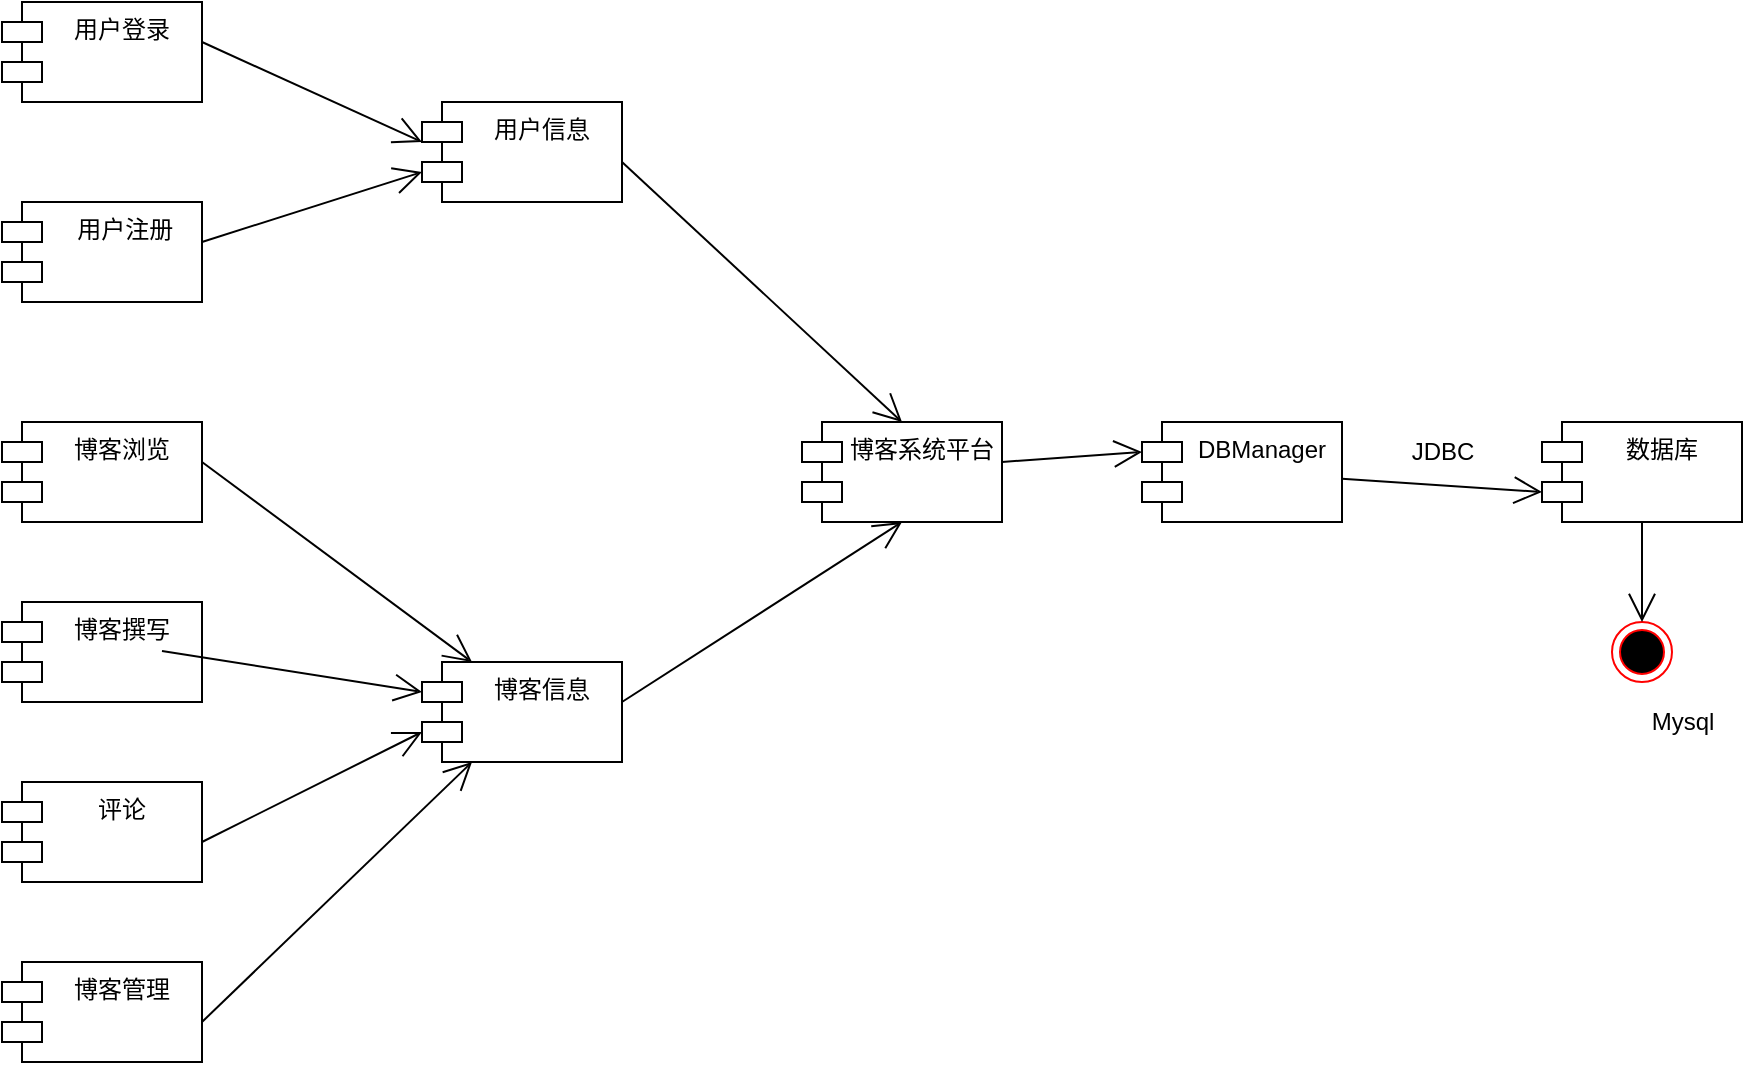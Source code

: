 <mxfile version="20.6.2" type="github"><diagram id="TBsXBqg_roQeW-d9FgcR" name="第 1 页"><mxGraphModel dx="1320" dy="753" grid="1" gridSize="10" guides="1" tooltips="1" connect="1" arrows="1" fold="1" page="1" pageScale="1" pageWidth="827" pageHeight="1169" math="0" shadow="0"><root><mxCell id="0"/><mxCell id="1" parent="0"/><mxCell id="7urL4ntQZfub2_JWdJLo-1" value="用户登录" style="shape=module;align=left;spacingLeft=20;align=center;verticalAlign=top;" vertex="1" parent="1"><mxGeometry x="30" y="270" width="100" height="50" as="geometry"/></mxCell><mxCell id="7urL4ntQZfub2_JWdJLo-2" value=" 用户注册" style="shape=module;align=left;spacingLeft=20;align=center;verticalAlign=top;" vertex="1" parent="1"><mxGeometry x="30" y="370" width="100" height="50" as="geometry"/></mxCell><mxCell id="7urL4ntQZfub2_JWdJLo-4" value="用户信息" style="shape=module;align=left;spacingLeft=20;align=center;verticalAlign=top;" vertex="1" parent="1"><mxGeometry x="240" y="320" width="100" height="50" as="geometry"/></mxCell><mxCell id="7urL4ntQZfub2_JWdJLo-9" value="" style="endArrow=open;endFill=1;endSize=12;html=1;rounded=0;entryX=0;entryY=0.4;entryDx=0;entryDy=0;entryPerimeter=0;" edge="1" parent="1" target="7urL4ntQZfub2_JWdJLo-4"><mxGeometry width="160" relative="1" as="geometry"><mxPoint x="130" y="290" as="sourcePoint"/><mxPoint x="290" y="290" as="targetPoint"/></mxGeometry></mxCell><mxCell id="7urL4ntQZfub2_JWdJLo-10" value="" style="endArrow=open;endFill=1;endSize=12;html=1;rounded=0;entryX=0;entryY=0;entryDx=0;entryDy=35;entryPerimeter=0;" edge="1" parent="1" target="7urL4ntQZfub2_JWdJLo-4"><mxGeometry width="160" relative="1" as="geometry"><mxPoint x="130" y="390" as="sourcePoint"/><mxPoint x="290" y="390" as="targetPoint"/></mxGeometry></mxCell><mxCell id="7urL4ntQZfub2_JWdJLo-11" value="博客浏览" style="shape=module;align=left;spacingLeft=20;align=center;verticalAlign=top;" vertex="1" parent="1"><mxGeometry x="30" y="480" width="100" height="50" as="geometry"/></mxCell><mxCell id="7urL4ntQZfub2_JWdJLo-12" value="博客撰写" style="shape=module;align=left;spacingLeft=20;align=center;verticalAlign=top;" vertex="1" parent="1"><mxGeometry x="30" y="570" width="100" height="50" as="geometry"/></mxCell><mxCell id="7urL4ntQZfub2_JWdJLo-13" value="评论" style="shape=module;align=left;spacingLeft=20;align=center;verticalAlign=top;" vertex="1" parent="1"><mxGeometry x="30" y="660" width="100" height="50" as="geometry"/></mxCell><mxCell id="7urL4ntQZfub2_JWdJLo-14" value="博客管理" style="shape=module;align=left;spacingLeft=20;align=center;verticalAlign=top;" vertex="1" parent="1"><mxGeometry x="30" y="750" width="100" height="50" as="geometry"/></mxCell><mxCell id="7urL4ntQZfub2_JWdJLo-15" value="博客信息" style="shape=module;align=left;spacingLeft=20;align=center;verticalAlign=top;" vertex="1" parent="1"><mxGeometry x="240" y="600" width="100" height="50" as="geometry"/></mxCell><mxCell id="7urL4ntQZfub2_JWdJLo-16" value="" style="endArrow=open;endFill=1;endSize=12;html=1;rounded=0;entryX=0.25;entryY=0;entryDx=0;entryDy=0;" edge="1" parent="1" target="7urL4ntQZfub2_JWdJLo-15"><mxGeometry width="160" relative="1" as="geometry"><mxPoint x="130" y="500" as="sourcePoint"/><mxPoint x="290" y="500" as="targetPoint"/></mxGeometry></mxCell><mxCell id="7urL4ntQZfub2_JWdJLo-17" value="" style="endArrow=open;endFill=1;endSize=12;html=1;rounded=0;entryX=0;entryY=0;entryDx=0;entryDy=15;entryPerimeter=0;" edge="1" parent="1" target="7urL4ntQZfub2_JWdJLo-15"><mxGeometry width="160" relative="1" as="geometry"><mxPoint x="110" y="594.5" as="sourcePoint"/><mxPoint x="270" y="594.5" as="targetPoint"/></mxGeometry></mxCell><mxCell id="7urL4ntQZfub2_JWdJLo-18" value="" style="endArrow=open;endFill=1;endSize=12;html=1;rounded=0;entryX=0;entryY=0;entryDx=0;entryDy=35;entryPerimeter=0;" edge="1" parent="1" target="7urL4ntQZfub2_JWdJLo-15"><mxGeometry width="160" relative="1" as="geometry"><mxPoint x="130" y="690" as="sourcePoint"/><mxPoint x="290" y="690" as="targetPoint"/></mxGeometry></mxCell><mxCell id="7urL4ntQZfub2_JWdJLo-19" value="" style="endArrow=open;endFill=1;endSize=12;html=1;rounded=0;entryX=0.25;entryY=1;entryDx=0;entryDy=0;" edge="1" parent="1" target="7urL4ntQZfub2_JWdJLo-15"><mxGeometry width="160" relative="1" as="geometry"><mxPoint x="130" y="780" as="sourcePoint"/><mxPoint x="290" y="780" as="targetPoint"/></mxGeometry></mxCell><mxCell id="7urL4ntQZfub2_JWdJLo-20" value="博客系统平台" style="shape=module;align=left;spacingLeft=20;align=center;verticalAlign=top;" vertex="1" parent="1"><mxGeometry x="430" y="480" width="100" height="50" as="geometry"/></mxCell><mxCell id="7urL4ntQZfub2_JWdJLo-21" value="" style="endArrow=open;endFill=1;endSize=12;html=1;rounded=0;entryX=0.5;entryY=0;entryDx=0;entryDy=0;" edge="1" parent="1" target="7urL4ntQZfub2_JWdJLo-20"><mxGeometry width="160" relative="1" as="geometry"><mxPoint x="340" y="350" as="sourcePoint"/><mxPoint x="500" y="350" as="targetPoint"/></mxGeometry></mxCell><mxCell id="7urL4ntQZfub2_JWdJLo-22" value="" style="endArrow=open;endFill=1;endSize=12;html=1;rounded=0;entryX=0.5;entryY=1;entryDx=0;entryDy=0;" edge="1" parent="1" target="7urL4ntQZfub2_JWdJLo-20"><mxGeometry width="160" relative="1" as="geometry"><mxPoint x="340" y="620" as="sourcePoint"/><mxPoint x="500" y="620" as="targetPoint"/></mxGeometry></mxCell><mxCell id="7urL4ntQZfub2_JWdJLo-23" value="DBManager" style="shape=module;align=left;spacingLeft=20;align=center;verticalAlign=top;" vertex="1" parent="1"><mxGeometry x="600" y="480" width="100" height="50" as="geometry"/></mxCell><mxCell id="7urL4ntQZfub2_JWdJLo-24" value="数据库" style="shape=module;align=left;spacingLeft=20;align=center;verticalAlign=top;" vertex="1" parent="1"><mxGeometry x="800" y="480" width="100" height="50" as="geometry"/></mxCell><mxCell id="7urL4ntQZfub2_JWdJLo-25" value="" style="endArrow=open;endFill=1;endSize=12;html=1;rounded=0;entryX=0;entryY=0;entryDx=0;entryDy=15;entryPerimeter=0;" edge="1" parent="1" target="7urL4ntQZfub2_JWdJLo-23"><mxGeometry width="160" relative="1" as="geometry"><mxPoint x="530" y="500" as="sourcePoint"/><mxPoint x="610" y="500" as="targetPoint"/></mxGeometry></mxCell><mxCell id="7urL4ntQZfub2_JWdJLo-26" value="" style="endArrow=open;endFill=1;endSize=12;html=1;rounded=0;entryX=0;entryY=0;entryDx=0;entryDy=35;entryPerimeter=0;" edge="1" parent="1" source="7urL4ntQZfub2_JWdJLo-23" target="7urL4ntQZfub2_JWdJLo-24"><mxGeometry width="160" relative="1" as="geometry"><mxPoint x="700" y="505" as="sourcePoint"/><mxPoint x="860" y="505" as="targetPoint"/></mxGeometry></mxCell><mxCell id="7urL4ntQZfub2_JWdJLo-27" value="JDBC" style="text;html=1;align=center;verticalAlign=middle;resizable=0;points=[];autosize=1;strokeColor=none;fillColor=none;" vertex="1" parent="1"><mxGeometry x="725" y="480" width="50" height="30" as="geometry"/></mxCell><mxCell id="7urL4ntQZfub2_JWdJLo-28" value="" style="ellipse;html=1;shape=endState;fillColor=#000000;strokeColor=#ff0000;" vertex="1" parent="1"><mxGeometry x="835" y="580" width="30" height="30" as="geometry"/></mxCell><mxCell id="7urL4ntQZfub2_JWdJLo-29" value="" style="endArrow=open;endFill=1;endSize=12;html=1;rounded=0;" edge="1" parent="1" target="7urL4ntQZfub2_JWdJLo-28"><mxGeometry width="160" relative="1" as="geometry"><mxPoint x="850" y="530" as="sourcePoint"/><mxPoint x="1010" y="530" as="targetPoint"/></mxGeometry></mxCell><mxCell id="7urL4ntQZfub2_JWdJLo-30" value="Mysql" style="text;html=1;align=center;verticalAlign=middle;resizable=0;points=[];autosize=1;strokeColor=none;fillColor=none;" vertex="1" parent="1"><mxGeometry x="845" y="615" width="50" height="30" as="geometry"/></mxCell></root></mxGraphModel></diagram></mxfile>